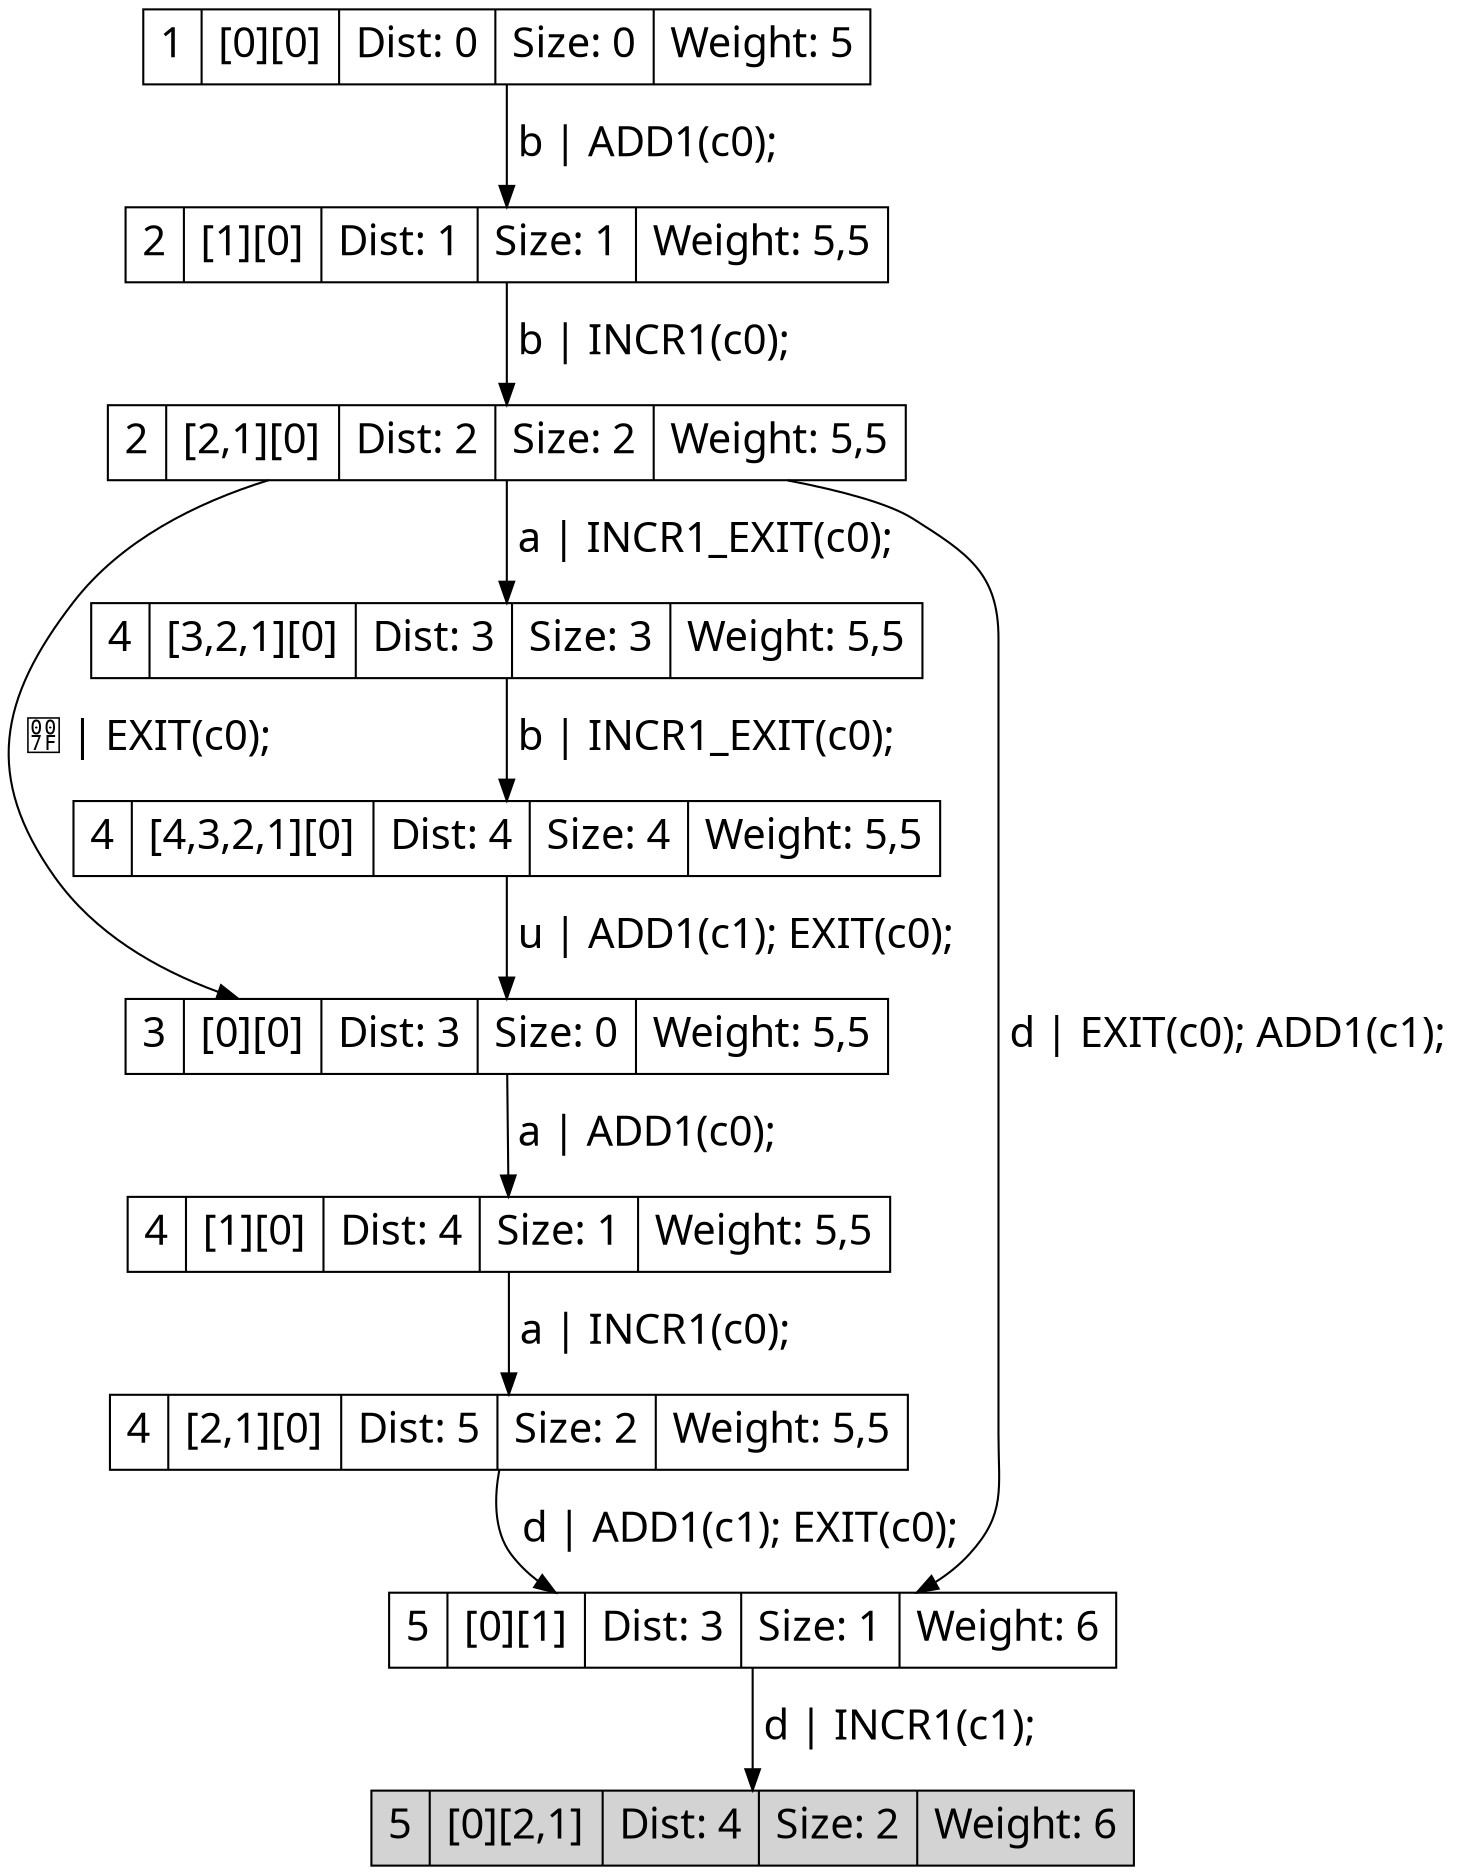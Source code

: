 digraph g{
node[shape=record fontname=Calibri fontsize = 20]
edge[fontname = Calibri fontsize = 20]
0->1[label=" b | ADD1(c0); "]
0[label="1 | [0][0] | Dist: 0 | Size: 0 | Weight: 5"]
1[label="2 | [1][0] | Dist: 1 | Size: 1 | Weight: 5,5"]
1->2[label=" b | INCR1(c0); "]
1[label="2 | [1][0] | Dist: 1 | Size: 1 | Weight: 5,5"]
2[label="2 | [2,1][0] | Dist: 2 | Size: 2 | Weight: 5,5"]
2->3[label="  | EXIT(c0); "]
2[label="2 | [2,1][0] | Dist: 2 | Size: 2 | Weight: 5,5"]
3[label="3 | [0][0] | Dist: 3 | Size: 0 | Weight: 5,5"]
2->4[label=" a | INCR1_EXIT(c0); "]
2[label="2 | [2,1][0] | Dist: 2 | Size: 2 | Weight: 5,5"]
4[label="4 | [3,2,1][0] | Dist: 3 | Size: 3 | Weight: 5,5"]
2->5[label=" d | EXIT(c0); ADD1(c1); "]
2[label="2 | [2,1][0] | Dist: 2 | Size: 2 | Weight: 5,5"]
5[label="5 | [0][1] | Dist: 3 | Size: 1 | Weight: 6"]
4->6[label=" b | INCR1_EXIT(c0); "]
4[label="4 | [3,2,1][0] | Dist: 3 | Size: 3 | Weight: 5,5"]
6[label="4 | [4,3,2,1][0] | Dist: 4 | Size: 4 | Weight: 5,5"]
6->3[label=" u | ADD1(c1); EXIT(c0); "]
6[label="4 | [4,3,2,1][0] | Dist: 4 | Size: 4 | Weight: 5,5"]
3[label="3 | [0][0] | Dist: 3 | Size: 0 | Weight: 5,5"]
3->7[label=" a | ADD1(c0); "]
3[label="3 | [0][0] | Dist: 3 | Size: 0 | Weight: 5,5"]
7[label="4 | [1][0] | Dist: 4 | Size: 1 | Weight: 5,5"]
7->8[label=" a | INCR1(c0); "]
7[label="4 | [1][0] | Dist: 4 | Size: 1 | Weight: 5,5"]
8[label="4 | [2,1][0] | Dist: 5 | Size: 2 | Weight: 5,5"]
8->5[label=" d | ADD1(c1); EXIT(c0); "]
8[label="4 | [2,1][0] | Dist: 5 | Size: 2 | Weight: 5,5"]
5[label="5 | [0][1] | Dist: 3 | Size: 1 | Weight: 6"]
5->9[label=" d | INCR1(c1); "]
5[label="5 | [0][1] | Dist: 3 | Size: 1 | Weight: 6"]
9[label="5 | [0][2,1] | Dist: 4 | Size: 2 | Weight: 6"]
9[fillcolor = lightgrey, style=filled]}
